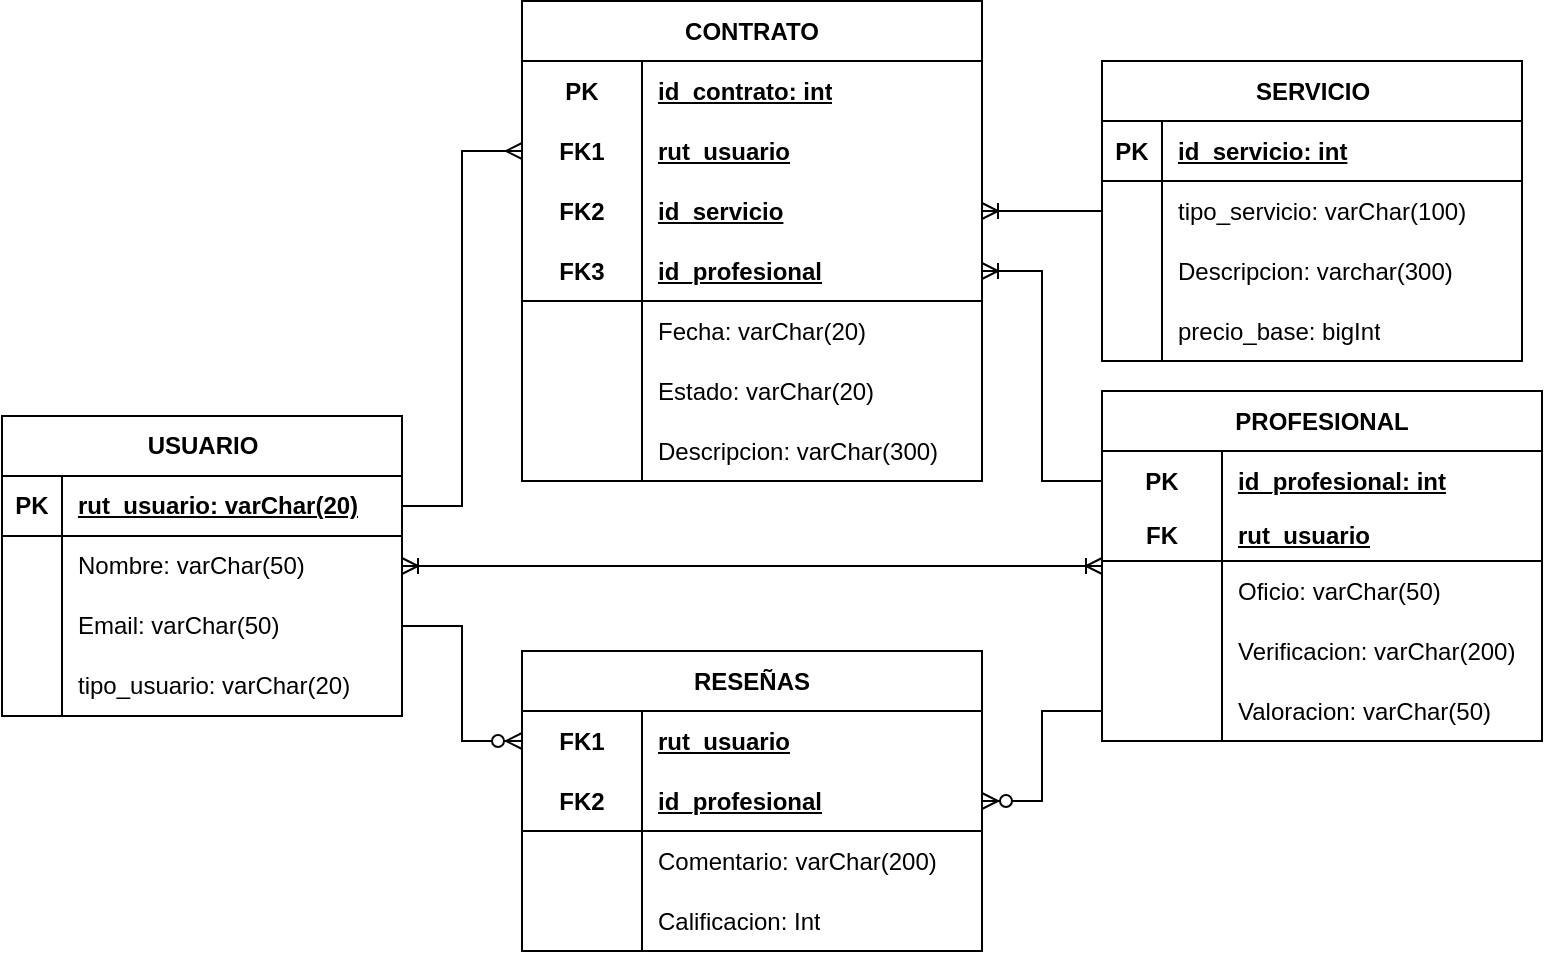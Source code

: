 <mxfile version="26.1.1">
  <diagram name="Página-1" id="b0NHctyivHGw68bce8iq">
    <mxGraphModel dx="1782" dy="1741" grid="1" gridSize="10" guides="1" tooltips="1" connect="1" arrows="1" fold="1" page="1" pageScale="1" pageWidth="827" pageHeight="1169" math="0" shadow="0">
      <root>
        <mxCell id="0" />
        <mxCell id="1" parent="0" />
        <mxCell id="qgG_sndJnsYSUQVItxFd-1" value="USUARIO" style="shape=table;startSize=30;container=1;collapsible=1;childLayout=tableLayout;fixedRows=1;rowLines=0;fontStyle=1;align=center;resizeLast=1;html=1;" vertex="1" parent="1">
          <mxGeometry x="-40" y="-440" width="200" height="150" as="geometry" />
        </mxCell>
        <mxCell id="qgG_sndJnsYSUQVItxFd-2" value="" style="shape=tableRow;horizontal=0;startSize=0;swimlaneHead=0;swimlaneBody=0;fillColor=none;collapsible=0;dropTarget=0;points=[[0,0.5],[1,0.5]];portConstraint=eastwest;top=0;left=0;right=0;bottom=1;" vertex="1" parent="qgG_sndJnsYSUQVItxFd-1">
          <mxGeometry y="30" width="200" height="30" as="geometry" />
        </mxCell>
        <mxCell id="qgG_sndJnsYSUQVItxFd-3" value="PK" style="shape=partialRectangle;connectable=0;fillColor=none;top=0;left=0;bottom=0;right=0;fontStyle=1;overflow=hidden;whiteSpace=wrap;html=1;" vertex="1" parent="qgG_sndJnsYSUQVItxFd-2">
          <mxGeometry width="30" height="30" as="geometry">
            <mxRectangle width="30" height="30" as="alternateBounds" />
          </mxGeometry>
        </mxCell>
        <mxCell id="qgG_sndJnsYSUQVItxFd-4" value="rut_usuario: varChar(20)" style="shape=partialRectangle;connectable=0;fillColor=none;top=0;left=0;bottom=0;right=0;align=left;spacingLeft=6;fontStyle=5;overflow=hidden;whiteSpace=wrap;html=1;" vertex="1" parent="qgG_sndJnsYSUQVItxFd-2">
          <mxGeometry x="30" width="170" height="30" as="geometry">
            <mxRectangle width="170" height="30" as="alternateBounds" />
          </mxGeometry>
        </mxCell>
        <mxCell id="qgG_sndJnsYSUQVItxFd-5" value="" style="shape=tableRow;horizontal=0;startSize=0;swimlaneHead=0;swimlaneBody=0;fillColor=none;collapsible=0;dropTarget=0;points=[[0,0.5],[1,0.5]];portConstraint=eastwest;top=0;left=0;right=0;bottom=0;" vertex="1" parent="qgG_sndJnsYSUQVItxFd-1">
          <mxGeometry y="60" width="200" height="30" as="geometry" />
        </mxCell>
        <mxCell id="qgG_sndJnsYSUQVItxFd-6" value="" style="shape=partialRectangle;connectable=0;fillColor=none;top=0;left=0;bottom=0;right=0;editable=1;overflow=hidden;whiteSpace=wrap;html=1;" vertex="1" parent="qgG_sndJnsYSUQVItxFd-5">
          <mxGeometry width="30" height="30" as="geometry">
            <mxRectangle width="30" height="30" as="alternateBounds" />
          </mxGeometry>
        </mxCell>
        <mxCell id="qgG_sndJnsYSUQVItxFd-7" value="Nombre: varChar(50)" style="shape=partialRectangle;connectable=0;fillColor=none;top=0;left=0;bottom=0;right=0;align=left;spacingLeft=6;overflow=hidden;whiteSpace=wrap;html=1;" vertex="1" parent="qgG_sndJnsYSUQVItxFd-5">
          <mxGeometry x="30" width="170" height="30" as="geometry">
            <mxRectangle width="170" height="30" as="alternateBounds" />
          </mxGeometry>
        </mxCell>
        <mxCell id="qgG_sndJnsYSUQVItxFd-8" value="" style="shape=tableRow;horizontal=0;startSize=0;swimlaneHead=0;swimlaneBody=0;fillColor=none;collapsible=0;dropTarget=0;points=[[0,0.5],[1,0.5]];portConstraint=eastwest;top=0;left=0;right=0;bottom=0;" vertex="1" parent="qgG_sndJnsYSUQVItxFd-1">
          <mxGeometry y="90" width="200" height="30" as="geometry" />
        </mxCell>
        <mxCell id="qgG_sndJnsYSUQVItxFd-9" value="" style="shape=partialRectangle;connectable=0;fillColor=none;top=0;left=0;bottom=0;right=0;editable=1;overflow=hidden;whiteSpace=wrap;html=1;" vertex="1" parent="qgG_sndJnsYSUQVItxFd-8">
          <mxGeometry width="30" height="30" as="geometry">
            <mxRectangle width="30" height="30" as="alternateBounds" />
          </mxGeometry>
        </mxCell>
        <mxCell id="qgG_sndJnsYSUQVItxFd-10" value="Email: varChar(50)" style="shape=partialRectangle;connectable=0;fillColor=none;top=0;left=0;bottom=0;right=0;align=left;spacingLeft=6;overflow=hidden;whiteSpace=wrap;html=1;" vertex="1" parent="qgG_sndJnsYSUQVItxFd-8">
          <mxGeometry x="30" width="170" height="30" as="geometry">
            <mxRectangle width="170" height="30" as="alternateBounds" />
          </mxGeometry>
        </mxCell>
        <mxCell id="qgG_sndJnsYSUQVItxFd-11" value="" style="shape=tableRow;horizontal=0;startSize=0;swimlaneHead=0;swimlaneBody=0;fillColor=none;collapsible=0;dropTarget=0;points=[[0,0.5],[1,0.5]];portConstraint=eastwest;top=0;left=0;right=0;bottom=0;" vertex="1" parent="qgG_sndJnsYSUQVItxFd-1">
          <mxGeometry y="120" width="200" height="30" as="geometry" />
        </mxCell>
        <mxCell id="qgG_sndJnsYSUQVItxFd-12" value="" style="shape=partialRectangle;connectable=0;fillColor=none;top=0;left=0;bottom=0;right=0;editable=1;overflow=hidden;whiteSpace=wrap;html=1;" vertex="1" parent="qgG_sndJnsYSUQVItxFd-11">
          <mxGeometry width="30" height="30" as="geometry">
            <mxRectangle width="30" height="30" as="alternateBounds" />
          </mxGeometry>
        </mxCell>
        <mxCell id="qgG_sndJnsYSUQVItxFd-13" value="tipo_usuario: varChar(20)" style="shape=partialRectangle;connectable=0;fillColor=none;top=0;left=0;bottom=0;right=0;align=left;spacingLeft=6;overflow=hidden;whiteSpace=wrap;html=1;" vertex="1" parent="qgG_sndJnsYSUQVItxFd-11">
          <mxGeometry x="30" width="170" height="30" as="geometry">
            <mxRectangle width="170" height="30" as="alternateBounds" />
          </mxGeometry>
        </mxCell>
        <mxCell id="qgG_sndJnsYSUQVItxFd-27" value="PROFESIONAL" style="shape=table;startSize=30;container=1;collapsible=1;childLayout=tableLayout;fixedRows=1;rowLines=0;fontStyle=1;align=center;resizeLast=1;html=1;whiteSpace=wrap;" vertex="1" parent="1">
          <mxGeometry x="510" y="-452.5" width="220" height="175" as="geometry" />
        </mxCell>
        <mxCell id="qgG_sndJnsYSUQVItxFd-28" value="" style="shape=tableRow;horizontal=0;startSize=0;swimlaneHead=0;swimlaneBody=0;fillColor=none;collapsible=0;dropTarget=0;points=[[0,0.5],[1,0.5]];portConstraint=eastwest;top=0;left=0;right=0;bottom=0;html=1;" vertex="1" parent="qgG_sndJnsYSUQVItxFd-27">
          <mxGeometry y="30" width="220" height="30" as="geometry" />
        </mxCell>
        <mxCell id="qgG_sndJnsYSUQVItxFd-29" value="PK" style="shape=partialRectangle;connectable=0;fillColor=none;top=0;left=0;bottom=0;right=0;fontStyle=1;overflow=hidden;html=1;whiteSpace=wrap;" vertex="1" parent="qgG_sndJnsYSUQVItxFd-28">
          <mxGeometry width="60" height="30" as="geometry">
            <mxRectangle width="60" height="30" as="alternateBounds" />
          </mxGeometry>
        </mxCell>
        <mxCell id="qgG_sndJnsYSUQVItxFd-30" value="id_profesional: int" style="shape=partialRectangle;connectable=0;fillColor=none;top=0;left=0;bottom=0;right=0;align=left;spacingLeft=6;fontStyle=5;overflow=hidden;html=1;whiteSpace=wrap;" vertex="1" parent="qgG_sndJnsYSUQVItxFd-28">
          <mxGeometry x="60" width="160" height="30" as="geometry">
            <mxRectangle width="160" height="30" as="alternateBounds" />
          </mxGeometry>
        </mxCell>
        <mxCell id="qgG_sndJnsYSUQVItxFd-31" value="" style="shape=tableRow;horizontal=0;startSize=0;swimlaneHead=0;swimlaneBody=0;fillColor=none;collapsible=0;dropTarget=0;points=[[0,0.5],[1,0.5]];portConstraint=eastwest;top=0;left=0;right=0;bottom=1;html=1;" vertex="1" parent="qgG_sndJnsYSUQVItxFd-27">
          <mxGeometry y="60" width="220" height="25" as="geometry" />
        </mxCell>
        <mxCell id="qgG_sndJnsYSUQVItxFd-32" value="FK" style="shape=partialRectangle;connectable=0;fillColor=none;top=0;left=0;bottom=0;right=0;fontStyle=1;overflow=hidden;html=1;whiteSpace=wrap;" vertex="1" parent="qgG_sndJnsYSUQVItxFd-31">
          <mxGeometry width="60" height="25" as="geometry">
            <mxRectangle width="60" height="25" as="alternateBounds" />
          </mxGeometry>
        </mxCell>
        <mxCell id="qgG_sndJnsYSUQVItxFd-33" value="rut_usuario" style="shape=partialRectangle;connectable=0;fillColor=none;top=0;left=0;bottom=0;right=0;align=left;spacingLeft=6;fontStyle=5;overflow=hidden;html=1;whiteSpace=wrap;" vertex="1" parent="qgG_sndJnsYSUQVItxFd-31">
          <mxGeometry x="60" width="160" height="25" as="geometry">
            <mxRectangle width="160" height="25" as="alternateBounds" />
          </mxGeometry>
        </mxCell>
        <mxCell id="qgG_sndJnsYSUQVItxFd-34" value="" style="shape=tableRow;horizontal=0;startSize=0;swimlaneHead=0;swimlaneBody=0;fillColor=none;collapsible=0;dropTarget=0;points=[[0,0.5],[1,0.5]];portConstraint=eastwest;top=0;left=0;right=0;bottom=0;html=1;" vertex="1" parent="qgG_sndJnsYSUQVItxFd-27">
          <mxGeometry y="85" width="220" height="30" as="geometry" />
        </mxCell>
        <mxCell id="qgG_sndJnsYSUQVItxFd-35" value="" style="shape=partialRectangle;connectable=0;fillColor=none;top=0;left=0;bottom=0;right=0;editable=1;overflow=hidden;html=1;whiteSpace=wrap;" vertex="1" parent="qgG_sndJnsYSUQVItxFd-34">
          <mxGeometry width="60" height="30" as="geometry">
            <mxRectangle width="60" height="30" as="alternateBounds" />
          </mxGeometry>
        </mxCell>
        <mxCell id="qgG_sndJnsYSUQVItxFd-36" value="Oficio: varChar(50)" style="shape=partialRectangle;connectable=0;fillColor=none;top=0;left=0;bottom=0;right=0;align=left;spacingLeft=6;overflow=hidden;html=1;whiteSpace=wrap;" vertex="1" parent="qgG_sndJnsYSUQVItxFd-34">
          <mxGeometry x="60" width="160" height="30" as="geometry">
            <mxRectangle width="160" height="30" as="alternateBounds" />
          </mxGeometry>
        </mxCell>
        <mxCell id="qgG_sndJnsYSUQVItxFd-37" value="" style="shape=tableRow;horizontal=0;startSize=0;swimlaneHead=0;swimlaneBody=0;fillColor=none;collapsible=0;dropTarget=0;points=[[0,0.5],[1,0.5]];portConstraint=eastwest;top=0;left=0;right=0;bottom=0;html=1;" vertex="1" parent="qgG_sndJnsYSUQVItxFd-27">
          <mxGeometry y="115" width="220" height="30" as="geometry" />
        </mxCell>
        <mxCell id="qgG_sndJnsYSUQVItxFd-38" value="" style="shape=partialRectangle;connectable=0;fillColor=none;top=0;left=0;bottom=0;right=0;editable=1;overflow=hidden;html=1;whiteSpace=wrap;" vertex="1" parent="qgG_sndJnsYSUQVItxFd-37">
          <mxGeometry width="60" height="30" as="geometry">
            <mxRectangle width="60" height="30" as="alternateBounds" />
          </mxGeometry>
        </mxCell>
        <mxCell id="qgG_sndJnsYSUQVItxFd-39" value="Verificacion: varChar(200)" style="shape=partialRectangle;connectable=0;fillColor=none;top=0;left=0;bottom=0;right=0;align=left;spacingLeft=6;overflow=hidden;html=1;whiteSpace=wrap;" vertex="1" parent="qgG_sndJnsYSUQVItxFd-37">
          <mxGeometry x="60" width="160" height="30" as="geometry">
            <mxRectangle width="160" height="30" as="alternateBounds" />
          </mxGeometry>
        </mxCell>
        <mxCell id="qgG_sndJnsYSUQVItxFd-40" style="shape=tableRow;horizontal=0;startSize=0;swimlaneHead=0;swimlaneBody=0;fillColor=none;collapsible=0;dropTarget=0;points=[[0,0.5],[1,0.5]];portConstraint=eastwest;top=0;left=0;right=0;bottom=0;html=1;" vertex="1" parent="qgG_sndJnsYSUQVItxFd-27">
          <mxGeometry y="145" width="220" height="30" as="geometry" />
        </mxCell>
        <mxCell id="qgG_sndJnsYSUQVItxFd-41" style="shape=partialRectangle;connectable=0;fillColor=none;top=0;left=0;bottom=0;right=0;editable=1;overflow=hidden;html=1;whiteSpace=wrap;" vertex="1" parent="qgG_sndJnsYSUQVItxFd-40">
          <mxGeometry width="60" height="30" as="geometry">
            <mxRectangle width="60" height="30" as="alternateBounds" />
          </mxGeometry>
        </mxCell>
        <mxCell id="qgG_sndJnsYSUQVItxFd-42" value="Valoracion: varChar(50)" style="shape=partialRectangle;connectable=0;fillColor=none;top=0;left=0;bottom=0;right=0;align=left;spacingLeft=6;overflow=hidden;html=1;whiteSpace=wrap;" vertex="1" parent="qgG_sndJnsYSUQVItxFd-40">
          <mxGeometry x="60" width="160" height="30" as="geometry">
            <mxRectangle width="160" height="30" as="alternateBounds" />
          </mxGeometry>
        </mxCell>
        <mxCell id="qgG_sndJnsYSUQVItxFd-47" value="CONTRATO" style="shape=table;startSize=30;container=1;collapsible=1;childLayout=tableLayout;fixedRows=1;rowLines=0;fontStyle=1;align=center;resizeLast=1;html=1;whiteSpace=wrap;" vertex="1" parent="1">
          <mxGeometry x="220" y="-647.5" width="230" height="240" as="geometry" />
        </mxCell>
        <mxCell id="qgG_sndJnsYSUQVItxFd-48" value="" style="shape=tableRow;horizontal=0;startSize=0;swimlaneHead=0;swimlaneBody=0;fillColor=none;collapsible=0;dropTarget=0;points=[[0,0.5],[1,0.5]];portConstraint=eastwest;top=0;left=0;right=0;bottom=0;html=1;" vertex="1" parent="qgG_sndJnsYSUQVItxFd-47">
          <mxGeometry y="30" width="230" height="30" as="geometry" />
        </mxCell>
        <mxCell id="qgG_sndJnsYSUQVItxFd-49" value="PK" style="shape=partialRectangle;connectable=0;fillColor=none;top=0;left=0;bottom=0;right=0;fontStyle=1;overflow=hidden;html=1;whiteSpace=wrap;" vertex="1" parent="qgG_sndJnsYSUQVItxFd-48">
          <mxGeometry width="60" height="30" as="geometry">
            <mxRectangle width="60" height="30" as="alternateBounds" />
          </mxGeometry>
        </mxCell>
        <mxCell id="qgG_sndJnsYSUQVItxFd-50" value="id_contrato: int" style="shape=partialRectangle;connectable=0;fillColor=none;top=0;left=0;bottom=0;right=0;align=left;spacingLeft=6;fontStyle=5;overflow=hidden;html=1;whiteSpace=wrap;" vertex="1" parent="qgG_sndJnsYSUQVItxFd-48">
          <mxGeometry x="60" width="170" height="30" as="geometry">
            <mxRectangle width="170" height="30" as="alternateBounds" />
          </mxGeometry>
        </mxCell>
        <mxCell id="qgG_sndJnsYSUQVItxFd-106" style="shape=tableRow;horizontal=0;startSize=0;swimlaneHead=0;swimlaneBody=0;fillColor=none;collapsible=0;dropTarget=0;points=[[0,0.5],[1,0.5]];portConstraint=eastwest;top=0;left=0;right=0;bottom=0;html=1;" vertex="1" parent="qgG_sndJnsYSUQVItxFd-47">
          <mxGeometry y="60" width="230" height="30" as="geometry" />
        </mxCell>
        <mxCell id="qgG_sndJnsYSUQVItxFd-107" value="FK1" style="shape=partialRectangle;connectable=0;fillColor=none;top=0;left=0;bottom=0;right=0;fontStyle=1;overflow=hidden;html=1;whiteSpace=wrap;" vertex="1" parent="qgG_sndJnsYSUQVItxFd-106">
          <mxGeometry width="60" height="30" as="geometry">
            <mxRectangle width="60" height="30" as="alternateBounds" />
          </mxGeometry>
        </mxCell>
        <mxCell id="qgG_sndJnsYSUQVItxFd-108" value="rut_usuario" style="shape=partialRectangle;connectable=0;fillColor=none;top=0;left=0;bottom=0;right=0;align=left;spacingLeft=6;fontStyle=5;overflow=hidden;html=1;whiteSpace=wrap;" vertex="1" parent="qgG_sndJnsYSUQVItxFd-106">
          <mxGeometry x="60" width="170" height="30" as="geometry">
            <mxRectangle width="170" height="30" as="alternateBounds" />
          </mxGeometry>
        </mxCell>
        <mxCell id="qgG_sndJnsYSUQVItxFd-123" style="shape=tableRow;horizontal=0;startSize=0;swimlaneHead=0;swimlaneBody=0;fillColor=none;collapsible=0;dropTarget=0;points=[[0,0.5],[1,0.5]];portConstraint=eastwest;top=0;left=0;right=0;bottom=0;html=1;" vertex="1" parent="qgG_sndJnsYSUQVItxFd-47">
          <mxGeometry y="90" width="230" height="30" as="geometry" />
        </mxCell>
        <mxCell id="qgG_sndJnsYSUQVItxFd-124" value="FK2" style="shape=partialRectangle;connectable=0;fillColor=none;top=0;left=0;bottom=0;right=0;fontStyle=1;overflow=hidden;html=1;whiteSpace=wrap;" vertex="1" parent="qgG_sndJnsYSUQVItxFd-123">
          <mxGeometry width="60" height="30" as="geometry">
            <mxRectangle width="60" height="30" as="alternateBounds" />
          </mxGeometry>
        </mxCell>
        <mxCell id="qgG_sndJnsYSUQVItxFd-125" value="id_servicio" style="shape=partialRectangle;connectable=0;fillColor=none;top=0;left=0;bottom=0;right=0;align=left;spacingLeft=6;fontStyle=5;overflow=hidden;html=1;whiteSpace=wrap;" vertex="1" parent="qgG_sndJnsYSUQVItxFd-123">
          <mxGeometry x="60" width="170" height="30" as="geometry">
            <mxRectangle width="170" height="30" as="alternateBounds" />
          </mxGeometry>
        </mxCell>
        <mxCell id="qgG_sndJnsYSUQVItxFd-51" value="" style="shape=tableRow;horizontal=0;startSize=0;swimlaneHead=0;swimlaneBody=0;fillColor=none;collapsible=0;dropTarget=0;points=[[0,0.5],[1,0.5]];portConstraint=eastwest;top=0;left=0;right=0;bottom=1;html=1;" vertex="1" parent="qgG_sndJnsYSUQVItxFd-47">
          <mxGeometry y="120" width="230" height="30" as="geometry" />
        </mxCell>
        <mxCell id="qgG_sndJnsYSUQVItxFd-52" value="FK3" style="shape=partialRectangle;connectable=0;fillColor=none;top=0;left=0;bottom=0;right=0;fontStyle=1;overflow=hidden;html=1;whiteSpace=wrap;" vertex="1" parent="qgG_sndJnsYSUQVItxFd-51">
          <mxGeometry width="60" height="30" as="geometry">
            <mxRectangle width="60" height="30" as="alternateBounds" />
          </mxGeometry>
        </mxCell>
        <mxCell id="qgG_sndJnsYSUQVItxFd-53" value="id_profesional" style="shape=partialRectangle;connectable=0;fillColor=none;top=0;left=0;bottom=0;right=0;align=left;spacingLeft=6;fontStyle=5;overflow=hidden;html=1;whiteSpace=wrap;" vertex="1" parent="qgG_sndJnsYSUQVItxFd-51">
          <mxGeometry x="60" width="170" height="30" as="geometry">
            <mxRectangle width="170" height="30" as="alternateBounds" />
          </mxGeometry>
        </mxCell>
        <mxCell id="qgG_sndJnsYSUQVItxFd-54" value="" style="shape=tableRow;horizontal=0;startSize=0;swimlaneHead=0;swimlaneBody=0;fillColor=none;collapsible=0;dropTarget=0;points=[[0,0.5],[1,0.5]];portConstraint=eastwest;top=0;left=0;right=0;bottom=0;html=1;" vertex="1" parent="qgG_sndJnsYSUQVItxFd-47">
          <mxGeometry y="150" width="230" height="30" as="geometry" />
        </mxCell>
        <mxCell id="qgG_sndJnsYSUQVItxFd-55" value="" style="shape=partialRectangle;connectable=0;fillColor=none;top=0;left=0;bottom=0;right=0;editable=1;overflow=hidden;html=1;whiteSpace=wrap;" vertex="1" parent="qgG_sndJnsYSUQVItxFd-54">
          <mxGeometry width="60" height="30" as="geometry">
            <mxRectangle width="60" height="30" as="alternateBounds" />
          </mxGeometry>
        </mxCell>
        <mxCell id="qgG_sndJnsYSUQVItxFd-56" value="Fecha: varChar(20)" style="shape=partialRectangle;connectable=0;fillColor=none;top=0;left=0;bottom=0;right=0;align=left;spacingLeft=6;overflow=hidden;html=1;whiteSpace=wrap;" vertex="1" parent="qgG_sndJnsYSUQVItxFd-54">
          <mxGeometry x="60" width="170" height="30" as="geometry">
            <mxRectangle width="170" height="30" as="alternateBounds" />
          </mxGeometry>
        </mxCell>
        <mxCell id="qgG_sndJnsYSUQVItxFd-57" value="" style="shape=tableRow;horizontal=0;startSize=0;swimlaneHead=0;swimlaneBody=0;fillColor=none;collapsible=0;dropTarget=0;points=[[0,0.5],[1,0.5]];portConstraint=eastwest;top=0;left=0;right=0;bottom=0;html=1;" vertex="1" parent="qgG_sndJnsYSUQVItxFd-47">
          <mxGeometry y="180" width="230" height="30" as="geometry" />
        </mxCell>
        <mxCell id="qgG_sndJnsYSUQVItxFd-58" value="" style="shape=partialRectangle;connectable=0;fillColor=none;top=0;left=0;bottom=0;right=0;editable=1;overflow=hidden;html=1;whiteSpace=wrap;" vertex="1" parent="qgG_sndJnsYSUQVItxFd-57">
          <mxGeometry width="60" height="30" as="geometry">
            <mxRectangle width="60" height="30" as="alternateBounds" />
          </mxGeometry>
        </mxCell>
        <mxCell id="qgG_sndJnsYSUQVItxFd-59" value="Estado: varChar(20)" style="shape=partialRectangle;connectable=0;fillColor=none;top=0;left=0;bottom=0;right=0;align=left;spacingLeft=6;overflow=hidden;html=1;whiteSpace=wrap;" vertex="1" parent="qgG_sndJnsYSUQVItxFd-57">
          <mxGeometry x="60" width="170" height="30" as="geometry">
            <mxRectangle width="170" height="30" as="alternateBounds" />
          </mxGeometry>
        </mxCell>
        <mxCell id="qgG_sndJnsYSUQVItxFd-126" style="shape=tableRow;horizontal=0;startSize=0;swimlaneHead=0;swimlaneBody=0;fillColor=none;collapsible=0;dropTarget=0;points=[[0,0.5],[1,0.5]];portConstraint=eastwest;top=0;left=0;right=0;bottom=0;html=1;" vertex="1" parent="qgG_sndJnsYSUQVItxFd-47">
          <mxGeometry y="210" width="230" height="30" as="geometry" />
        </mxCell>
        <mxCell id="qgG_sndJnsYSUQVItxFd-127" style="shape=partialRectangle;connectable=0;fillColor=none;top=0;left=0;bottom=0;right=0;editable=1;overflow=hidden;html=1;whiteSpace=wrap;" vertex="1" parent="qgG_sndJnsYSUQVItxFd-126">
          <mxGeometry width="60" height="30" as="geometry">
            <mxRectangle width="60" height="30" as="alternateBounds" />
          </mxGeometry>
        </mxCell>
        <mxCell id="qgG_sndJnsYSUQVItxFd-128" value="Descripcion: varChar(300)" style="shape=partialRectangle;connectable=0;fillColor=none;top=0;left=0;bottom=0;right=0;align=left;spacingLeft=6;overflow=hidden;html=1;whiteSpace=wrap;" vertex="1" parent="qgG_sndJnsYSUQVItxFd-126">
          <mxGeometry x="60" width="170" height="30" as="geometry">
            <mxRectangle width="170" height="30" as="alternateBounds" />
          </mxGeometry>
        </mxCell>
        <mxCell id="qgG_sndJnsYSUQVItxFd-76" value="SERVICIO" style="shape=table;startSize=30;container=1;collapsible=1;childLayout=tableLayout;fixedRows=1;rowLines=0;fontStyle=1;align=center;resizeLast=1;html=1;" vertex="1" parent="1">
          <mxGeometry x="510" y="-617.5" width="210" height="150" as="geometry" />
        </mxCell>
        <mxCell id="qgG_sndJnsYSUQVItxFd-77" value="" style="shape=tableRow;horizontal=0;startSize=0;swimlaneHead=0;swimlaneBody=0;fillColor=none;collapsible=0;dropTarget=0;points=[[0,0.5],[1,0.5]];portConstraint=eastwest;top=0;left=0;right=0;bottom=1;" vertex="1" parent="qgG_sndJnsYSUQVItxFd-76">
          <mxGeometry y="30" width="210" height="30" as="geometry" />
        </mxCell>
        <mxCell id="qgG_sndJnsYSUQVItxFd-78" value="PK" style="shape=partialRectangle;connectable=0;fillColor=none;top=0;left=0;bottom=0;right=0;fontStyle=1;overflow=hidden;whiteSpace=wrap;html=1;" vertex="1" parent="qgG_sndJnsYSUQVItxFd-77">
          <mxGeometry width="30" height="30" as="geometry">
            <mxRectangle width="30" height="30" as="alternateBounds" />
          </mxGeometry>
        </mxCell>
        <mxCell id="qgG_sndJnsYSUQVItxFd-79" value="id_servicio: int" style="shape=partialRectangle;connectable=0;fillColor=none;top=0;left=0;bottom=0;right=0;align=left;spacingLeft=6;fontStyle=5;overflow=hidden;whiteSpace=wrap;html=1;" vertex="1" parent="qgG_sndJnsYSUQVItxFd-77">
          <mxGeometry x="30" width="180" height="30" as="geometry">
            <mxRectangle width="180" height="30" as="alternateBounds" />
          </mxGeometry>
        </mxCell>
        <mxCell id="qgG_sndJnsYSUQVItxFd-80" value="" style="shape=tableRow;horizontal=0;startSize=0;swimlaneHead=0;swimlaneBody=0;fillColor=none;collapsible=0;dropTarget=0;points=[[0,0.5],[1,0.5]];portConstraint=eastwest;top=0;left=0;right=0;bottom=0;" vertex="1" parent="qgG_sndJnsYSUQVItxFd-76">
          <mxGeometry y="60" width="210" height="30" as="geometry" />
        </mxCell>
        <mxCell id="qgG_sndJnsYSUQVItxFd-81" value="" style="shape=partialRectangle;connectable=0;fillColor=none;top=0;left=0;bottom=0;right=0;editable=1;overflow=hidden;whiteSpace=wrap;html=1;" vertex="1" parent="qgG_sndJnsYSUQVItxFd-80">
          <mxGeometry width="30" height="30" as="geometry">
            <mxRectangle width="30" height="30" as="alternateBounds" />
          </mxGeometry>
        </mxCell>
        <mxCell id="qgG_sndJnsYSUQVItxFd-82" value="tipo_servicio: varChar(100)" style="shape=partialRectangle;connectable=0;fillColor=none;top=0;left=0;bottom=0;right=0;align=left;spacingLeft=6;overflow=hidden;whiteSpace=wrap;html=1;" vertex="1" parent="qgG_sndJnsYSUQVItxFd-80">
          <mxGeometry x="30" width="180" height="30" as="geometry">
            <mxRectangle width="180" height="30" as="alternateBounds" />
          </mxGeometry>
        </mxCell>
        <mxCell id="qgG_sndJnsYSUQVItxFd-83" value="" style="shape=tableRow;horizontal=0;startSize=0;swimlaneHead=0;swimlaneBody=0;fillColor=none;collapsible=0;dropTarget=0;points=[[0,0.5],[1,0.5]];portConstraint=eastwest;top=0;left=0;right=0;bottom=0;" vertex="1" parent="qgG_sndJnsYSUQVItxFd-76">
          <mxGeometry y="90" width="210" height="30" as="geometry" />
        </mxCell>
        <mxCell id="qgG_sndJnsYSUQVItxFd-84" value="" style="shape=partialRectangle;connectable=0;fillColor=none;top=0;left=0;bottom=0;right=0;editable=1;overflow=hidden;whiteSpace=wrap;html=1;" vertex="1" parent="qgG_sndJnsYSUQVItxFd-83">
          <mxGeometry width="30" height="30" as="geometry">
            <mxRectangle width="30" height="30" as="alternateBounds" />
          </mxGeometry>
        </mxCell>
        <mxCell id="qgG_sndJnsYSUQVItxFd-85" value="Descripcion: varchar(300)" style="shape=partialRectangle;connectable=0;fillColor=none;top=0;left=0;bottom=0;right=0;align=left;spacingLeft=6;overflow=hidden;whiteSpace=wrap;html=1;" vertex="1" parent="qgG_sndJnsYSUQVItxFd-83">
          <mxGeometry x="30" width="180" height="30" as="geometry">
            <mxRectangle width="180" height="30" as="alternateBounds" />
          </mxGeometry>
        </mxCell>
        <mxCell id="qgG_sndJnsYSUQVItxFd-86" value="" style="shape=tableRow;horizontal=0;startSize=0;swimlaneHead=0;swimlaneBody=0;fillColor=none;collapsible=0;dropTarget=0;points=[[0,0.5],[1,0.5]];portConstraint=eastwest;top=0;left=0;right=0;bottom=0;" vertex="1" parent="qgG_sndJnsYSUQVItxFd-76">
          <mxGeometry y="120" width="210" height="30" as="geometry" />
        </mxCell>
        <mxCell id="qgG_sndJnsYSUQVItxFd-87" value="" style="shape=partialRectangle;connectable=0;fillColor=none;top=0;left=0;bottom=0;right=0;editable=1;overflow=hidden;whiteSpace=wrap;html=1;" vertex="1" parent="qgG_sndJnsYSUQVItxFd-86">
          <mxGeometry width="30" height="30" as="geometry">
            <mxRectangle width="30" height="30" as="alternateBounds" />
          </mxGeometry>
        </mxCell>
        <mxCell id="qgG_sndJnsYSUQVItxFd-88" value="precio_base: bigInt" style="shape=partialRectangle;connectable=0;fillColor=none;top=0;left=0;bottom=0;right=0;align=left;spacingLeft=6;overflow=hidden;whiteSpace=wrap;html=1;" vertex="1" parent="qgG_sndJnsYSUQVItxFd-86">
          <mxGeometry x="30" width="180" height="30" as="geometry">
            <mxRectangle width="180" height="30" as="alternateBounds" />
          </mxGeometry>
        </mxCell>
        <mxCell id="qgG_sndJnsYSUQVItxFd-89" value="RESEÑAS" style="shape=table;startSize=30;container=1;collapsible=1;childLayout=tableLayout;fixedRows=1;rowLines=0;fontStyle=1;align=center;resizeLast=1;html=1;whiteSpace=wrap;" vertex="1" parent="1">
          <mxGeometry x="220" y="-322.5" width="230" height="150" as="geometry" />
        </mxCell>
        <mxCell id="qgG_sndJnsYSUQVItxFd-90" value="" style="shape=tableRow;horizontal=0;startSize=0;swimlaneHead=0;swimlaneBody=0;fillColor=none;collapsible=0;dropTarget=0;points=[[0,0.5],[1,0.5]];portConstraint=eastwest;top=0;left=0;right=0;bottom=0;html=1;" vertex="1" parent="qgG_sndJnsYSUQVItxFd-89">
          <mxGeometry y="30" width="230" height="30" as="geometry" />
        </mxCell>
        <mxCell id="qgG_sndJnsYSUQVItxFd-91" value="FK1" style="shape=partialRectangle;connectable=0;fillColor=none;top=0;left=0;bottom=0;right=0;fontStyle=1;overflow=hidden;html=1;whiteSpace=wrap;" vertex="1" parent="qgG_sndJnsYSUQVItxFd-90">
          <mxGeometry width="60" height="30" as="geometry">
            <mxRectangle width="60" height="30" as="alternateBounds" />
          </mxGeometry>
        </mxCell>
        <mxCell id="qgG_sndJnsYSUQVItxFd-92" value="rut_usuario" style="shape=partialRectangle;connectable=0;fillColor=none;top=0;left=0;bottom=0;right=0;align=left;spacingLeft=6;fontStyle=5;overflow=hidden;html=1;whiteSpace=wrap;" vertex="1" parent="qgG_sndJnsYSUQVItxFd-90">
          <mxGeometry x="60" width="170" height="30" as="geometry">
            <mxRectangle width="170" height="30" as="alternateBounds" />
          </mxGeometry>
        </mxCell>
        <mxCell id="qgG_sndJnsYSUQVItxFd-93" value="" style="shape=tableRow;horizontal=0;startSize=0;swimlaneHead=0;swimlaneBody=0;fillColor=none;collapsible=0;dropTarget=0;points=[[0,0.5],[1,0.5]];portConstraint=eastwest;top=0;left=0;right=0;bottom=1;html=1;" vertex="1" parent="qgG_sndJnsYSUQVItxFd-89">
          <mxGeometry y="60" width="230" height="30" as="geometry" />
        </mxCell>
        <mxCell id="qgG_sndJnsYSUQVItxFd-94" value="FK2" style="shape=partialRectangle;connectable=0;fillColor=none;top=0;left=0;bottom=0;right=0;fontStyle=1;overflow=hidden;html=1;whiteSpace=wrap;" vertex="1" parent="qgG_sndJnsYSUQVItxFd-93">
          <mxGeometry width="60" height="30" as="geometry">
            <mxRectangle width="60" height="30" as="alternateBounds" />
          </mxGeometry>
        </mxCell>
        <mxCell id="qgG_sndJnsYSUQVItxFd-95" value="id_profesional" style="shape=partialRectangle;connectable=0;fillColor=none;top=0;left=0;bottom=0;right=0;align=left;spacingLeft=6;fontStyle=5;overflow=hidden;html=1;whiteSpace=wrap;" vertex="1" parent="qgG_sndJnsYSUQVItxFd-93">
          <mxGeometry x="60" width="170" height="30" as="geometry">
            <mxRectangle width="170" height="30" as="alternateBounds" />
          </mxGeometry>
        </mxCell>
        <mxCell id="qgG_sndJnsYSUQVItxFd-96" value="" style="shape=tableRow;horizontal=0;startSize=0;swimlaneHead=0;swimlaneBody=0;fillColor=none;collapsible=0;dropTarget=0;points=[[0,0.5],[1,0.5]];portConstraint=eastwest;top=0;left=0;right=0;bottom=0;html=1;" vertex="1" parent="qgG_sndJnsYSUQVItxFd-89">
          <mxGeometry y="90" width="230" height="30" as="geometry" />
        </mxCell>
        <mxCell id="qgG_sndJnsYSUQVItxFd-97" value="" style="shape=partialRectangle;connectable=0;fillColor=none;top=0;left=0;bottom=0;right=0;editable=1;overflow=hidden;html=1;whiteSpace=wrap;" vertex="1" parent="qgG_sndJnsYSUQVItxFd-96">
          <mxGeometry width="60" height="30" as="geometry">
            <mxRectangle width="60" height="30" as="alternateBounds" />
          </mxGeometry>
        </mxCell>
        <mxCell id="qgG_sndJnsYSUQVItxFd-98" value="Comentario: varChar(200)" style="shape=partialRectangle;connectable=0;fillColor=none;top=0;left=0;bottom=0;right=0;align=left;spacingLeft=6;overflow=hidden;html=1;whiteSpace=wrap;" vertex="1" parent="qgG_sndJnsYSUQVItxFd-96">
          <mxGeometry x="60" width="170" height="30" as="geometry">
            <mxRectangle width="170" height="30" as="alternateBounds" />
          </mxGeometry>
        </mxCell>
        <mxCell id="qgG_sndJnsYSUQVItxFd-99" value="" style="shape=tableRow;horizontal=0;startSize=0;swimlaneHead=0;swimlaneBody=0;fillColor=none;collapsible=0;dropTarget=0;points=[[0,0.5],[1,0.5]];portConstraint=eastwest;top=0;left=0;right=0;bottom=0;html=1;" vertex="1" parent="qgG_sndJnsYSUQVItxFd-89">
          <mxGeometry y="120" width="230" height="30" as="geometry" />
        </mxCell>
        <mxCell id="qgG_sndJnsYSUQVItxFd-100" value="" style="shape=partialRectangle;connectable=0;fillColor=none;top=0;left=0;bottom=0;right=0;editable=1;overflow=hidden;html=1;whiteSpace=wrap;" vertex="1" parent="qgG_sndJnsYSUQVItxFd-99">
          <mxGeometry width="60" height="30" as="geometry">
            <mxRectangle width="60" height="30" as="alternateBounds" />
          </mxGeometry>
        </mxCell>
        <mxCell id="qgG_sndJnsYSUQVItxFd-101" value="Calificacion: Int" style="shape=partialRectangle;connectable=0;fillColor=none;top=0;left=0;bottom=0;right=0;align=left;spacingLeft=6;overflow=hidden;html=1;whiteSpace=wrap;" vertex="1" parent="qgG_sndJnsYSUQVItxFd-99">
          <mxGeometry x="60" width="170" height="30" as="geometry">
            <mxRectangle width="170" height="30" as="alternateBounds" />
          </mxGeometry>
        </mxCell>
        <mxCell id="qgG_sndJnsYSUQVItxFd-102" value="" style="edgeStyle=entityRelationEdgeStyle;fontSize=12;html=1;endArrow=ERoneToMany;startArrow=ERoneToMany;rounded=0;" edge="1" parent="1" source="qgG_sndJnsYSUQVItxFd-27" target="qgG_sndJnsYSUQVItxFd-1">
          <mxGeometry width="100" height="100" relative="1" as="geometry">
            <mxPoint x="350" y="-10" as="sourcePoint" />
            <mxPoint x="450" y="-110" as="targetPoint" />
          </mxGeometry>
        </mxCell>
        <mxCell id="qgG_sndJnsYSUQVItxFd-112" value="" style="edgeStyle=entityRelationEdgeStyle;fontSize=12;html=1;endArrow=ERoneToMany;rounded=0;exitX=0;exitY=0.5;exitDx=0;exitDy=0;entryX=1;entryY=0.5;entryDx=0;entryDy=0;" edge="1" parent="1" source="qgG_sndJnsYSUQVItxFd-28" target="qgG_sndJnsYSUQVItxFd-51">
          <mxGeometry width="100" height="100" relative="1" as="geometry">
            <mxPoint x="370" y="30" as="sourcePoint" />
            <mxPoint x="470" y="-70" as="targetPoint" />
          </mxGeometry>
        </mxCell>
        <mxCell id="qgG_sndJnsYSUQVItxFd-113" value="" style="edgeStyle=entityRelationEdgeStyle;fontSize=12;html=1;endArrow=ERmany;rounded=0;exitX=1;exitY=0.5;exitDx=0;exitDy=0;entryX=0;entryY=0.5;entryDx=0;entryDy=0;" edge="1" parent="1" source="qgG_sndJnsYSUQVItxFd-2" target="qgG_sndJnsYSUQVItxFd-106">
          <mxGeometry width="100" height="100" relative="1" as="geometry">
            <mxPoint x="190" y="-80" as="sourcePoint" />
            <mxPoint x="290" y="-180" as="targetPoint" />
          </mxGeometry>
        </mxCell>
        <mxCell id="qgG_sndJnsYSUQVItxFd-132" value="" style="edgeStyle=entityRelationEdgeStyle;fontSize=12;html=1;endArrow=ERzeroToMany;endFill=1;rounded=0;exitX=1;exitY=0.5;exitDx=0;exitDy=0;entryX=0;entryY=0.5;entryDx=0;entryDy=0;" edge="1" parent="1" source="qgG_sndJnsYSUQVItxFd-8" target="qgG_sndJnsYSUQVItxFd-90">
          <mxGeometry width="100" height="100" relative="1" as="geometry">
            <mxPoint x="90" y="-40" as="sourcePoint" />
            <mxPoint x="190" y="-140" as="targetPoint" />
          </mxGeometry>
        </mxCell>
        <mxCell id="qgG_sndJnsYSUQVItxFd-133" value="" style="edgeStyle=entityRelationEdgeStyle;fontSize=12;html=1;endArrow=ERzeroToMany;endFill=1;rounded=0;exitX=0;exitY=0.5;exitDx=0;exitDy=0;" edge="1" parent="1" source="qgG_sndJnsYSUQVItxFd-40" target="qgG_sndJnsYSUQVItxFd-89">
          <mxGeometry width="100" height="100" relative="1" as="geometry">
            <mxPoint x="380" y="-40" as="sourcePoint" />
            <mxPoint x="480" y="-140" as="targetPoint" />
          </mxGeometry>
        </mxCell>
        <mxCell id="qgG_sndJnsYSUQVItxFd-134" value="" style="edgeStyle=entityRelationEdgeStyle;fontSize=12;html=1;endArrow=ERoneToMany;rounded=0;entryX=1;entryY=0.5;entryDx=0;entryDy=0;" edge="1" parent="1" source="qgG_sndJnsYSUQVItxFd-76" target="qgG_sndJnsYSUQVItxFd-123">
          <mxGeometry width="100" height="100" relative="1" as="geometry">
            <mxPoint x="380" y="-460" as="sourcePoint" />
            <mxPoint x="480" y="-560" as="targetPoint" />
          </mxGeometry>
        </mxCell>
      </root>
    </mxGraphModel>
  </diagram>
</mxfile>

